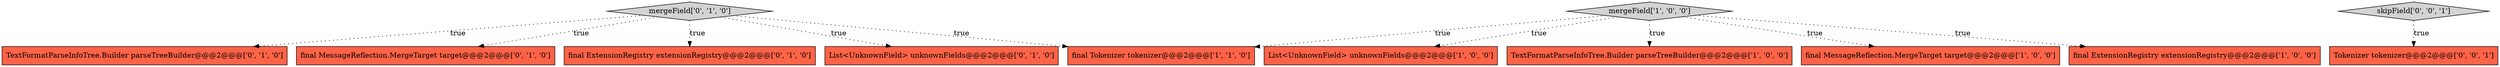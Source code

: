 digraph {
1 [style = filled, label = "List<UnknownField> unknownFields@@@2@@@['1', '0', '0']", fillcolor = tomato, shape = box image = "AAA0AAABBB1BBB"];
0 [style = filled, label = "mergeField['1', '0', '0']", fillcolor = lightgray, shape = diamond image = "AAA0AAABBB1BBB"];
5 [style = filled, label = "final Tokenizer tokenizer@@@2@@@['1', '1', '0']", fillcolor = tomato, shape = box image = "AAA0AAABBB1BBB"];
3 [style = filled, label = "TextFormatParseInfoTree.Builder parseTreeBuilder@@@2@@@['1', '0', '0']", fillcolor = tomato, shape = box image = "AAA0AAABBB1BBB"];
9 [style = filled, label = "final ExtensionRegistry extensionRegistry@@@2@@@['0', '1', '0']", fillcolor = tomato, shape = box image = "AAA0AAABBB2BBB"];
6 [style = filled, label = "List<UnknownField> unknownFields@@@2@@@['0', '1', '0']", fillcolor = tomato, shape = box image = "AAA0AAABBB2BBB"];
8 [style = filled, label = "mergeField['0', '1', '0']", fillcolor = lightgray, shape = diamond image = "AAA0AAABBB2BBB"];
10 [style = filled, label = "TextFormatParseInfoTree.Builder parseTreeBuilder@@@2@@@['0', '1', '0']", fillcolor = tomato, shape = box image = "AAA0AAABBB2BBB"];
2 [style = filled, label = "final MessageReflection.MergeTarget target@@@2@@@['1', '0', '0']", fillcolor = tomato, shape = box image = "AAA0AAABBB1BBB"];
12 [style = filled, label = "Tokenizer tokenizer@@@2@@@['0', '0', '1']", fillcolor = tomato, shape = box image = "AAA0AAABBB3BBB"];
11 [style = filled, label = "skipField['0', '0', '1']", fillcolor = lightgray, shape = diamond image = "AAA0AAABBB3BBB"];
4 [style = filled, label = "final ExtensionRegistry extensionRegistry@@@2@@@['1', '0', '0']", fillcolor = tomato, shape = box image = "AAA0AAABBB1BBB"];
7 [style = filled, label = "final MessageReflection.MergeTarget target@@@2@@@['0', '1', '0']", fillcolor = tomato, shape = box image = "AAA0AAABBB2BBB"];
0->2 [style = dotted, label="true"];
8->10 [style = dotted, label="true"];
8->6 [style = dotted, label="true"];
0->3 [style = dotted, label="true"];
0->4 [style = dotted, label="true"];
0->1 [style = dotted, label="true"];
8->7 [style = dotted, label="true"];
11->12 [style = dotted, label="true"];
0->5 [style = dotted, label="true"];
8->5 [style = dotted, label="true"];
8->9 [style = dotted, label="true"];
}
